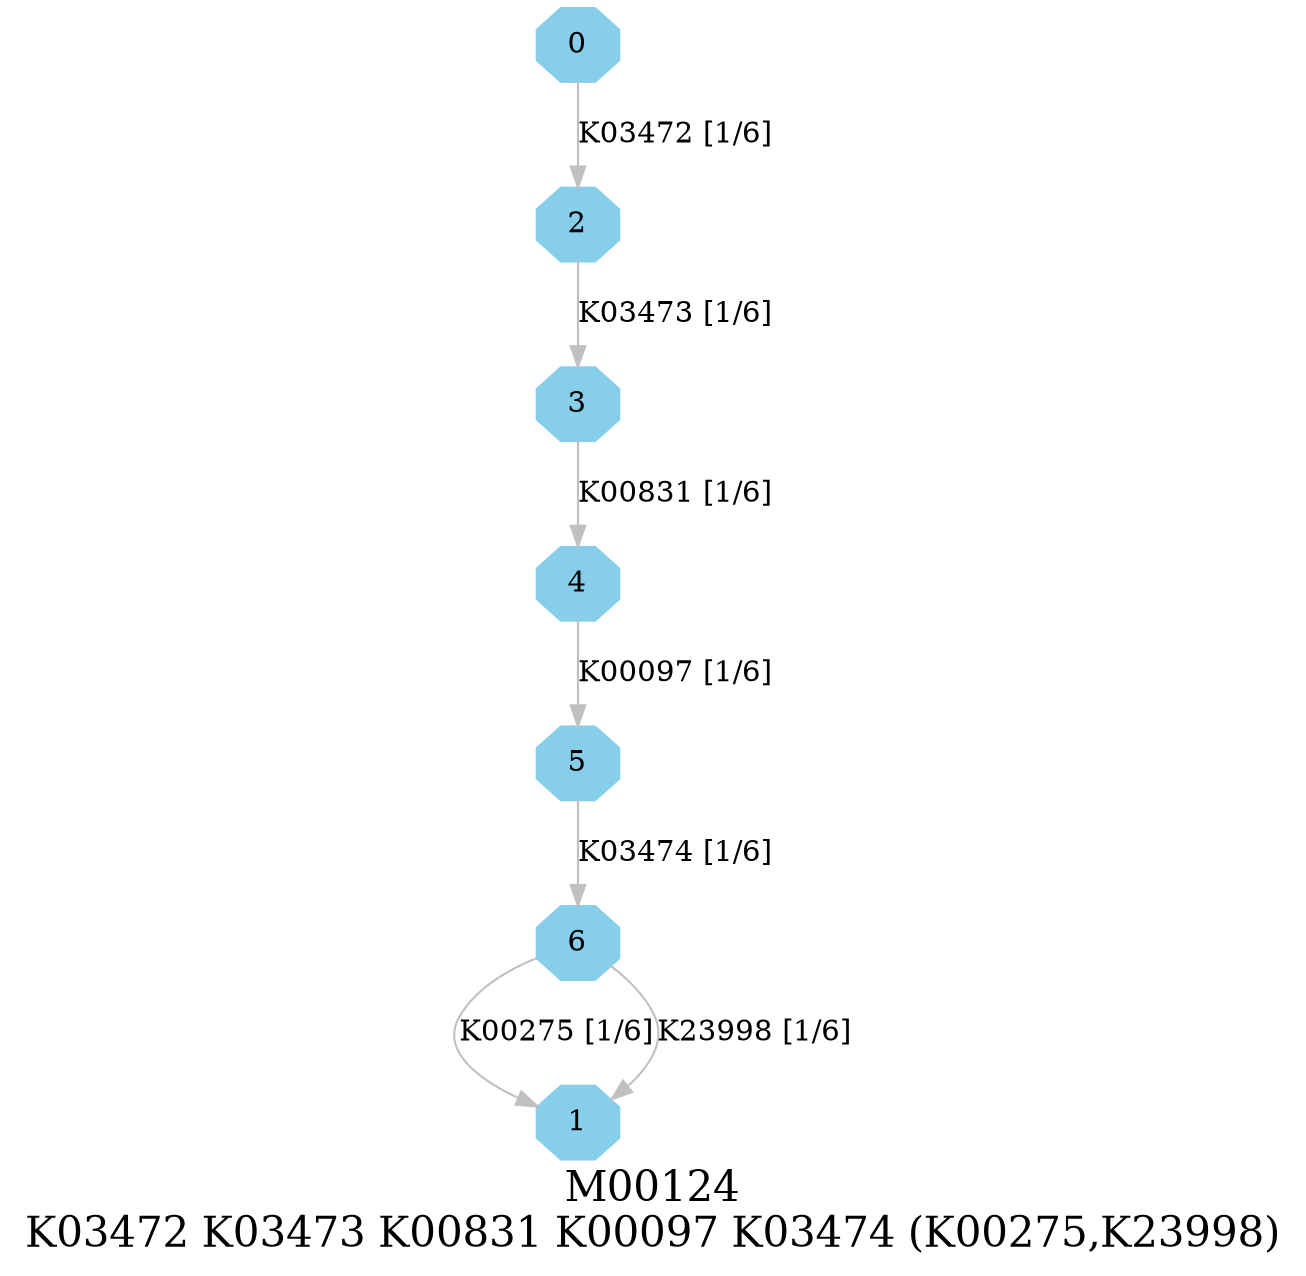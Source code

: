 digraph G {
graph [label="M00124
K03472 K03473 K00831 K00097 K03474 (K00275,K23998)",fontsize=20];
node [shape=box,style=filled];
edge [len=3,color=grey];
{node [width=.3,height=.3,shape=octagon,style=filled,color=skyblue] 0 1 2 3 4 5 6 }
0 -> 2 [label="K03472 [1/6]"];
2 -> 3 [label="K03473 [1/6]"];
3 -> 4 [label="K00831 [1/6]"];
4 -> 5 [label="K00097 [1/6]"];
5 -> 6 [label="K03474 [1/6]"];
6 -> 1 [label="K00275 [1/6]"];
6 -> 1 [label="K23998 [1/6]"];
}